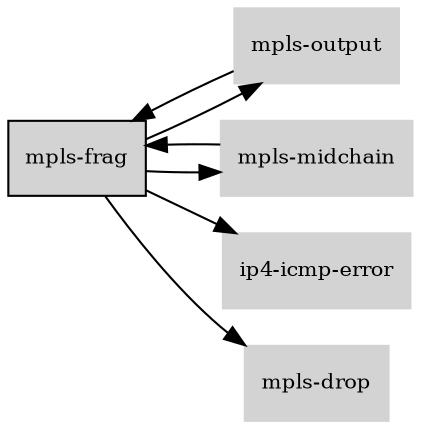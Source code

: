 digraph "mpls_frag_subgraph" {
  rankdir=LR;
  node [shape=box, style=filled, fontsize=10, color=lightgray, fontcolor=black, fillcolor=lightgray];
  "mpls-frag" [color=black, fontcolor=black, fillcolor=lightgray];
  edge [fontsize=8];
  "mpls-frag" -> "mpls-output";
  "mpls-frag" -> "mpls-midchain";
  "mpls-frag" -> "ip4-icmp-error";
  "mpls-frag" -> "mpls-drop";
  "mpls-midchain" -> "mpls-frag";
  "mpls-output" -> "mpls-frag";
}
